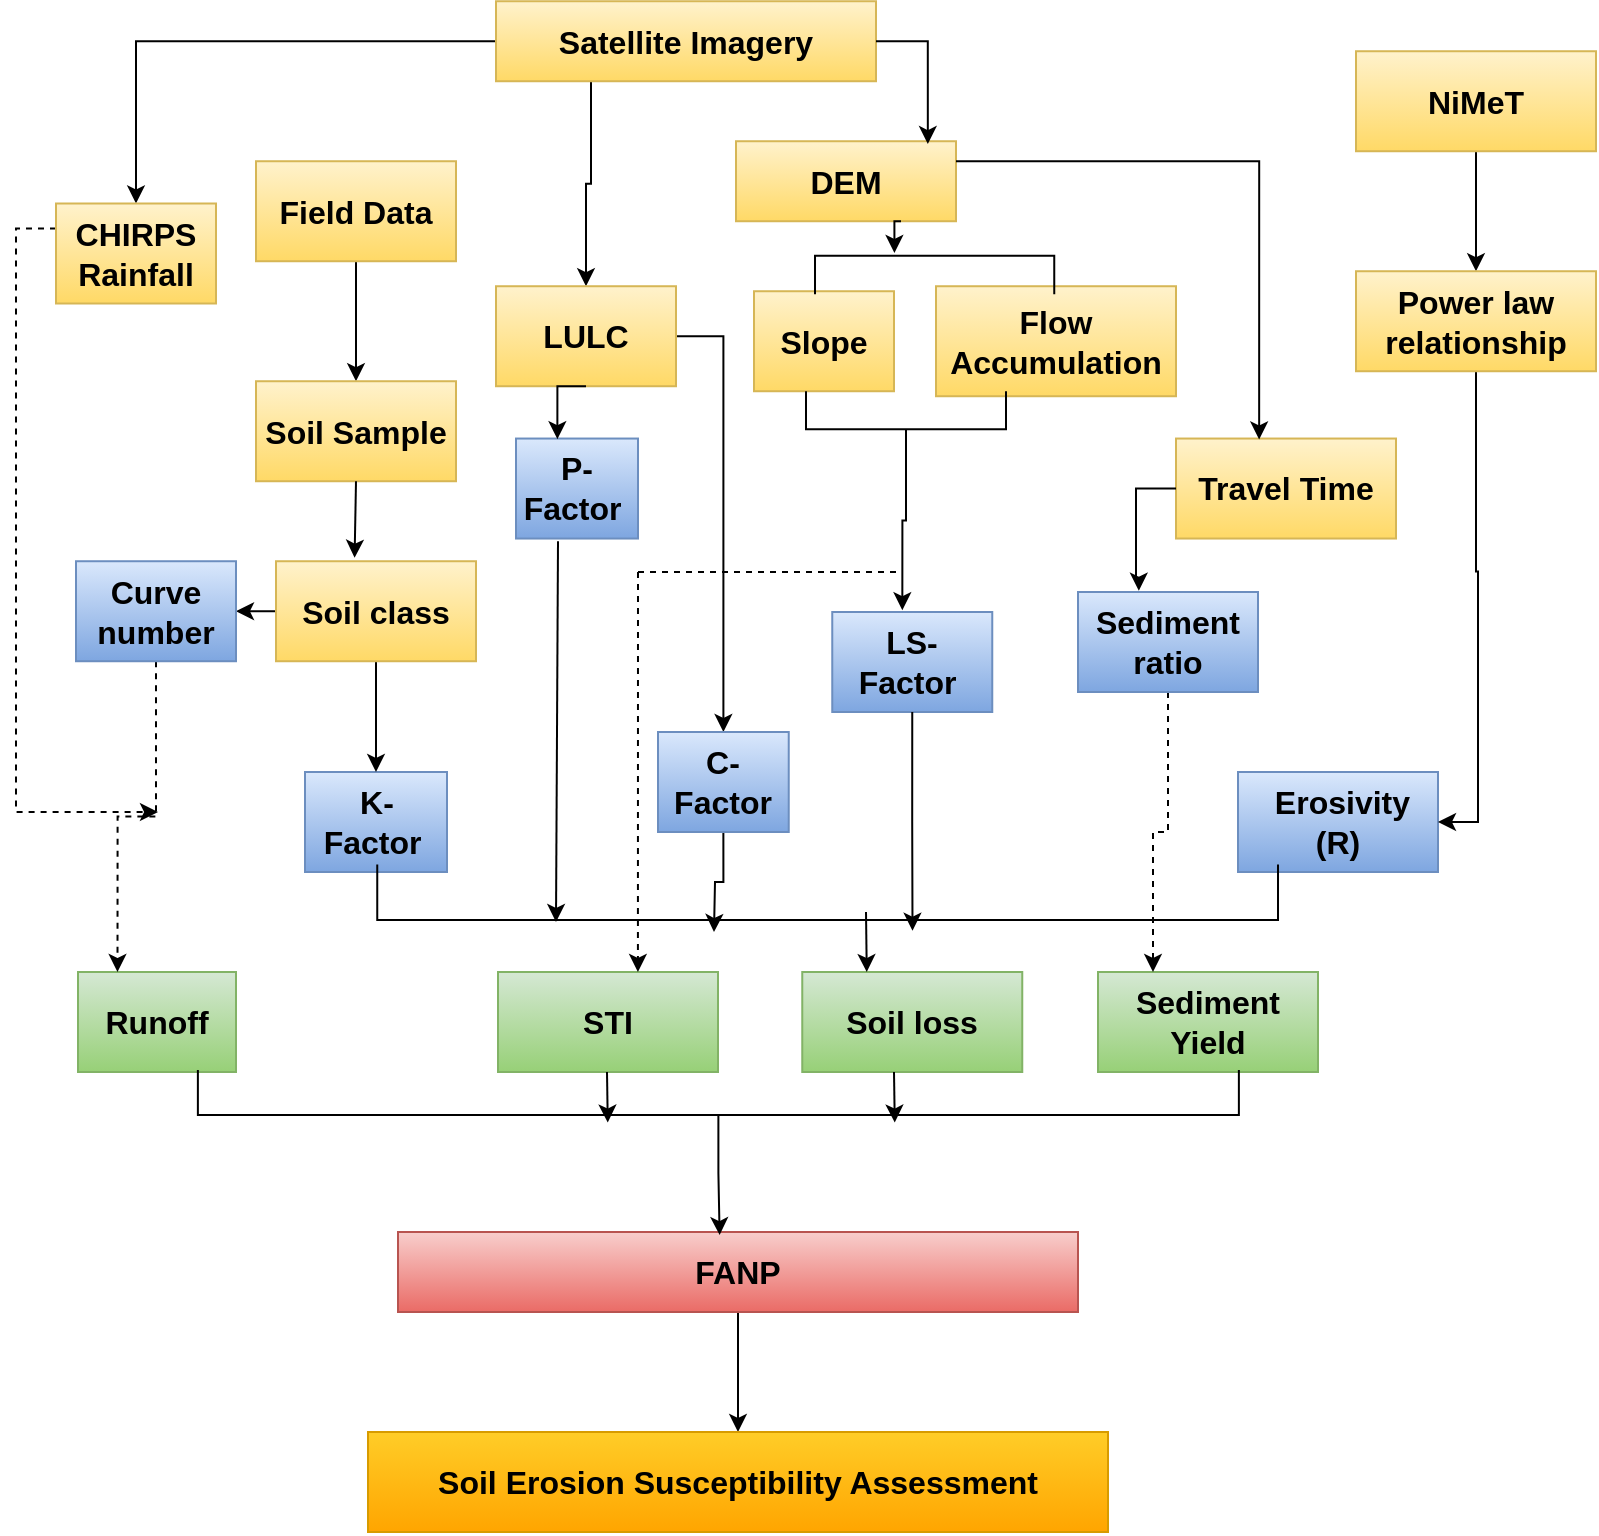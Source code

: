 <mxfile version="24.7.12">
  <diagram name="Page-1" id="inqWLciCbVHI9luaHnti">
    <mxGraphModel dx="1032" dy="501" grid="1" gridSize="10" guides="1" tooltips="1" connect="1" arrows="1" fold="1" page="1" pageScale="1" pageWidth="827" pageHeight="1169" math="0" shadow="0">
      <root>
        <mxCell id="0" />
        <mxCell id="1" parent="0" />
        <mxCell id="StorMDXj1wA3yloI9Yh7-1" value="&lt;b&gt;&lt;font style=&quot;font-size: 16px;&quot;&gt;DEM&lt;/font&gt;&lt;/b&gt;" style="rounded=0;whiteSpace=wrap;html=1;fillColor=#fff2cc;gradientColor=#ffd966;strokeColor=#d6b656;" parent="1" vertex="1">
          <mxGeometry x="379" y="134.62" width="110" height="40" as="geometry" />
        </mxCell>
        <mxCell id="StorMDXj1wA3yloI9Yh7-47" style="edgeStyle=orthogonalEdgeStyle;rounded=0;orthogonalLoop=1;jettySize=auto;html=1;exitX=0;exitY=0.5;exitDx=0;exitDy=0;entryX=0.5;entryY=0;entryDx=0;entryDy=0;" parent="1" source="StorMDXj1wA3yloI9Yh7-5" target="StorMDXj1wA3yloI9Yh7-26" edge="1">
          <mxGeometry relative="1" as="geometry" />
        </mxCell>
        <mxCell id="iPbXwSjjkJ5vw5weCatM-6" style="edgeStyle=orthogonalEdgeStyle;rounded=0;orthogonalLoop=1;jettySize=auto;html=1;exitX=0.25;exitY=1;exitDx=0;exitDy=0;entryX=0.5;entryY=0;entryDx=0;entryDy=0;" parent="1" source="StorMDXj1wA3yloI9Yh7-5" target="StorMDXj1wA3yloI9Yh7-10" edge="1">
          <mxGeometry relative="1" as="geometry" />
        </mxCell>
        <mxCell id="StorMDXj1wA3yloI9Yh7-5" value="&lt;b&gt;&lt;font style=&quot;font-size: 16px;&quot;&gt;Satellite Imagery&lt;/font&gt;&lt;/b&gt;" style="rounded=0;whiteSpace=wrap;html=1;fillColor=#fff2cc;gradientColor=#ffd966;strokeColor=#d6b656;" parent="1" vertex="1">
          <mxGeometry x="259" y="64.62" width="190" height="40" as="geometry" />
        </mxCell>
        <mxCell id="StorMDXj1wA3yloI9Yh7-7" value="&lt;b&gt;&lt;font style=&quot;font-size: 16px;&quot;&gt;Soil loss&lt;/font&gt;&lt;/b&gt;" style="rounded=0;whiteSpace=wrap;html=1;fillColor=#d5e8d4;gradientColor=#97d077;strokeColor=#82b366;" parent="1" vertex="1">
          <mxGeometry x="412.13" y="550" width="110" height="50" as="geometry" />
        </mxCell>
        <mxCell id="StorMDXj1wA3yloI9Yh7-8" value="&lt;b&gt;&lt;font style=&quot;font-size: 16px;&quot;&gt;STI&lt;/font&gt;&lt;/b&gt;" style="rounded=0;whiteSpace=wrap;html=1;fillColor=#d5e8d4;gradientColor=#97d077;strokeColor=#82b366;" parent="1" vertex="1">
          <mxGeometry x="260" y="550" width="110" height="50" as="geometry" />
        </mxCell>
        <mxCell id="StorMDXj1wA3yloI9Yh7-9" value="&lt;b&gt;&lt;font style=&quot;font-size: 16px;&quot;&gt;&amp;nbsp;Erosivity (R)&lt;/font&gt;&lt;/b&gt;" style="rounded=0;whiteSpace=wrap;html=1;fillColor=#dae8fc;gradientColor=#7ea6e0;strokeColor=#6c8ebf;" parent="1" vertex="1">
          <mxGeometry x="630" y="450" width="100" height="50" as="geometry" />
        </mxCell>
        <mxCell id="StorMDXj1wA3yloI9Yh7-60" style="edgeStyle=orthogonalEdgeStyle;rounded=0;orthogonalLoop=1;jettySize=auto;html=1;exitX=1;exitY=0.5;exitDx=0;exitDy=0;" parent="1" source="StorMDXj1wA3yloI9Yh7-10" target="StorMDXj1wA3yloI9Yh7-11" edge="1">
          <mxGeometry relative="1" as="geometry" />
        </mxCell>
        <mxCell id="StorMDXj1wA3yloI9Yh7-10" value="&lt;b&gt;&lt;font style=&quot;font-size: 16px;&quot;&gt;LULC&lt;/font&gt;&lt;/b&gt;" style="rounded=0;whiteSpace=wrap;html=1;fillColor=#fff2cc;gradientColor=#ffd966;strokeColor=#d6b656;" parent="1" vertex="1">
          <mxGeometry x="259" y="207.12" width="90" height="50" as="geometry" />
        </mxCell>
        <mxCell id="StorMDXj1wA3yloI9Yh7-74" style="edgeStyle=orthogonalEdgeStyle;rounded=0;orthogonalLoop=1;jettySize=auto;html=1;exitX=0.5;exitY=1;exitDx=0;exitDy=0;" parent="1" source="StorMDXj1wA3yloI9Yh7-11" edge="1">
          <mxGeometry relative="1" as="geometry">
            <mxPoint x="368" y="530" as="targetPoint" />
          </mxGeometry>
        </mxCell>
        <mxCell id="StorMDXj1wA3yloI9Yh7-11" value="&lt;b&gt;&lt;font style=&quot;font-size: 16px;&quot;&gt;C- Factor&lt;/font&gt;&lt;/b&gt;" style="rounded=0;whiteSpace=wrap;html=1;fillColor=#dae8fc;gradientColor=#7ea6e0;strokeColor=#6c8ebf;" parent="1" vertex="1">
          <mxGeometry x="340" y="430" width="65.37" height="50" as="geometry" />
        </mxCell>
        <mxCell id="StorMDXj1wA3yloI9Yh7-12" value="&lt;span style=&quot;font-size: 16px;&quot;&gt;&lt;b&gt;Runoff&lt;/b&gt;&lt;/span&gt;" style="rounded=0;whiteSpace=wrap;html=1;fillColor=#d5e8d4;gradientColor=#97d077;strokeColor=#82b366;" parent="1" vertex="1">
          <mxGeometry x="50" y="550" width="79" height="50" as="geometry" />
        </mxCell>
        <mxCell id="StorMDXj1wA3yloI9Yh7-13" value="&lt;b&gt;&lt;font style=&quot;font-size: 16px;&quot;&gt;P- Factor&amp;nbsp;&lt;/font&gt;&lt;/b&gt;" style="rounded=0;whiteSpace=wrap;html=1;fillColor=#dae8fc;gradientColor=#7ea6e0;strokeColor=#6c8ebf;" parent="1" vertex="1">
          <mxGeometry x="269" y="283.27" width="61" height="50" as="geometry" />
        </mxCell>
        <mxCell id="StorMDXj1wA3yloI9Yh7-14" value="&lt;span style=&quot;font-size: 16px;&quot;&gt;&lt;b&gt;Sediment Yield&lt;/b&gt;&lt;/span&gt;" style="rounded=0;whiteSpace=wrap;html=1;fillColor=#d5e8d4;gradientColor=#97d077;strokeColor=#82b366;" parent="1" vertex="1">
          <mxGeometry x="560" y="550" width="110" height="50" as="geometry" />
        </mxCell>
        <mxCell id="78wYfS2pvJ-GYZJGg0Yr-1" style="edgeStyle=orthogonalEdgeStyle;rounded=0;orthogonalLoop=1;jettySize=auto;html=1;exitX=0.5;exitY=1;exitDx=0;exitDy=0;entryX=0.5;entryY=0;entryDx=0;entryDy=0;" edge="1" parent="1" source="StorMDXj1wA3yloI9Yh7-15" target="StorMDXj1wA3yloI9Yh7-17">
          <mxGeometry relative="1" as="geometry" />
        </mxCell>
        <mxCell id="StorMDXj1wA3yloI9Yh7-15" value="&lt;b&gt;&lt;font style=&quot;font-size: 16px;&quot;&gt;FANP&lt;/font&gt;&lt;/b&gt;" style="rounded=0;whiteSpace=wrap;html=1;fillColor=#f8cecc;gradientColor=#ea6b66;strokeColor=#b85450;" parent="1" vertex="1">
          <mxGeometry x="210" y="680" width="340" height="40" as="geometry" />
        </mxCell>
        <mxCell id="StorMDXj1wA3yloI9Yh7-17" value="&lt;b&gt;&lt;font style=&quot;font-size: 16px;&quot;&gt;Soil Erosion Susceptibility Assessment&lt;/font&gt;&lt;/b&gt;" style="rounded=0;whiteSpace=wrap;html=1;fillColor=#ffcd28;strokeColor=#d79b00;gradientColor=#ffa500;" parent="1" vertex="1">
          <mxGeometry x="195" y="780" width="370" height="50" as="geometry" />
        </mxCell>
        <mxCell id="StorMDXj1wA3yloI9Yh7-18" value="&lt;b&gt;&lt;font style=&quot;font-size: 16px;&quot;&gt;K- Factor&amp;nbsp;&lt;/font&gt;&lt;/b&gt;" style="rounded=0;whiteSpace=wrap;html=1;fillColor=#dae8fc;gradientColor=#7ea6e0;strokeColor=#6c8ebf;" parent="1" vertex="1">
          <mxGeometry x="163.5" y="450" width="71" height="50" as="geometry" />
        </mxCell>
        <mxCell id="StorMDXj1wA3yloI9Yh7-19" value="&lt;b&gt;&lt;font style=&quot;font-size: 16px;&quot;&gt;LS- Factor&amp;nbsp;&lt;/font&gt;&lt;/b&gt;" style="rounded=0;whiteSpace=wrap;html=1;fillColor=#dae8fc;gradientColor=#7ea6e0;strokeColor=#6c8ebf;" parent="1" vertex="1">
          <mxGeometry x="427.13" y="370" width="80" height="50" as="geometry" />
        </mxCell>
        <mxCell id="StorMDXj1wA3yloI9Yh7-20" value="&lt;b&gt;&lt;font style=&quot;font-size: 16px;&quot;&gt;Slope&lt;/font&gt;&lt;/b&gt;" style="rounded=0;whiteSpace=wrap;html=1;fillColor=#fff2cc;gradientColor=#ffd966;strokeColor=#d6b656;" parent="1" vertex="1">
          <mxGeometry x="388" y="209.62" width="70" height="50" as="geometry" />
        </mxCell>
        <mxCell id="StorMDXj1wA3yloI9Yh7-21" value="&lt;b&gt;&lt;font style=&quot;font-size: 16px;&quot;&gt;Flow Accumulation&lt;/font&gt;&lt;/b&gt;" style="rounded=0;whiteSpace=wrap;html=1;fillColor=#fff2cc;gradientColor=#ffd966;strokeColor=#d6b656;" parent="1" vertex="1">
          <mxGeometry x="479" y="207.12" width="120" height="55" as="geometry" />
        </mxCell>
        <mxCell id="StorMDXj1wA3yloI9Yh7-45" style="edgeStyle=orthogonalEdgeStyle;rounded=0;orthogonalLoop=1;jettySize=auto;html=1;exitX=0.5;exitY=1;exitDx=0;exitDy=0;entryX=0.5;entryY=0;entryDx=0;entryDy=0;" parent="1" source="StorMDXj1wA3yloI9Yh7-23" target="StorMDXj1wA3yloI9Yh7-24" edge="1">
          <mxGeometry relative="1" as="geometry" />
        </mxCell>
        <mxCell id="StorMDXj1wA3yloI9Yh7-23" value="&lt;b&gt;&lt;font style=&quot;font-size: 16px;&quot;&gt;NiMeT&lt;/font&gt;&lt;/b&gt;" style="rounded=0;whiteSpace=wrap;html=1;fillColor=#fff2cc;gradientColor=#ffd966;strokeColor=#d6b656;" parent="1" vertex="1">
          <mxGeometry x="689" y="89.62" width="120" height="50" as="geometry" />
        </mxCell>
        <mxCell id="StorMDXj1wA3yloI9Yh7-86" style="edgeStyle=orthogonalEdgeStyle;rounded=0;orthogonalLoop=1;jettySize=auto;html=1;exitX=0.5;exitY=1;exitDx=0;exitDy=0;entryX=1;entryY=0.5;entryDx=0;entryDy=0;" parent="1" source="StorMDXj1wA3yloI9Yh7-24" target="StorMDXj1wA3yloI9Yh7-9" edge="1">
          <mxGeometry relative="1" as="geometry" />
        </mxCell>
        <mxCell id="StorMDXj1wA3yloI9Yh7-24" value="&lt;b&gt;&lt;font style=&quot;font-size: 16px;&quot;&gt;Power law relationship&lt;/font&gt;&lt;/b&gt;" style="rounded=0;whiteSpace=wrap;html=1;fillColor=#fff2cc;gradientColor=#ffd966;strokeColor=#d6b656;" parent="1" vertex="1">
          <mxGeometry x="689" y="199.62" width="120" height="50" as="geometry" />
        </mxCell>
        <mxCell id="StorMDXj1wA3yloI9Yh7-48" style="edgeStyle=orthogonalEdgeStyle;rounded=0;orthogonalLoop=1;jettySize=auto;html=1;exitX=0.5;exitY=1;exitDx=0;exitDy=0;entryX=0.5;entryY=0;entryDx=0;entryDy=0;" parent="1" source="StorMDXj1wA3yloI9Yh7-25" target="StorMDXj1wA3yloI9Yh7-27" edge="1">
          <mxGeometry relative="1" as="geometry" />
        </mxCell>
        <mxCell id="StorMDXj1wA3yloI9Yh7-25" value="&lt;b&gt;&lt;font style=&quot;font-size: 16px;&quot;&gt;Field Data&lt;/font&gt;&lt;/b&gt;" style="rounded=0;whiteSpace=wrap;html=1;fillColor=#fff2cc;gradientColor=#ffd966;strokeColor=#d6b656;" parent="1" vertex="1">
          <mxGeometry x="139" y="144.62" width="100" height="50" as="geometry" />
        </mxCell>
        <mxCell id="StorMDXj1wA3yloI9Yh7-72" style="edgeStyle=orthogonalEdgeStyle;rounded=0;orthogonalLoop=1;jettySize=auto;html=1;exitX=0;exitY=0.25;exitDx=0;exitDy=0;dashed=1;" parent="1" source="StorMDXj1wA3yloI9Yh7-26" edge="1">
          <mxGeometry relative="1" as="geometry">
            <mxPoint x="90" y="470" as="targetPoint" />
            <Array as="points">
              <mxPoint x="19" y="178" />
              <mxPoint x="19" y="470" />
            </Array>
          </mxGeometry>
        </mxCell>
        <mxCell id="StorMDXj1wA3yloI9Yh7-26" value="&lt;b&gt;&lt;font style=&quot;font-size: 16px;&quot;&gt;CHIRPS Rainfall&lt;/font&gt;&lt;/b&gt;" style="rounded=0;whiteSpace=wrap;html=1;fillColor=#fff2cc;gradientColor=#ffd966;strokeColor=#d6b656;" parent="1" vertex="1">
          <mxGeometry x="39" y="165.75" width="80" height="50" as="geometry" />
        </mxCell>
        <mxCell id="StorMDXj1wA3yloI9Yh7-27" value="&lt;b&gt;&lt;font style=&quot;font-size: 16px;&quot;&gt;Soil Sample&lt;/font&gt;&lt;/b&gt;" style="rounded=0;whiteSpace=wrap;html=1;fillColor=#fff2cc;gradientColor=#ffd966;strokeColor=#d6b656;" parent="1" vertex="1">
          <mxGeometry x="139" y="254.62" width="100" height="50" as="geometry" />
        </mxCell>
        <mxCell id="StorMDXj1wA3yloI9Yh7-50" style="edgeStyle=orthogonalEdgeStyle;rounded=0;orthogonalLoop=1;jettySize=auto;html=1;exitX=0;exitY=0.5;exitDx=0;exitDy=0;entryX=1;entryY=0.5;entryDx=0;entryDy=0;" parent="1" source="StorMDXj1wA3yloI9Yh7-28" target="StorMDXj1wA3yloI9Yh7-29" edge="1">
          <mxGeometry relative="1" as="geometry" />
        </mxCell>
        <mxCell id="StorMDXj1wA3yloI9Yh7-89" style="edgeStyle=orthogonalEdgeStyle;rounded=0;orthogonalLoop=1;jettySize=auto;html=1;exitX=0.5;exitY=1;exitDx=0;exitDy=0;entryX=0.5;entryY=0;entryDx=0;entryDy=0;" parent="1" source="StorMDXj1wA3yloI9Yh7-28" target="StorMDXj1wA3yloI9Yh7-18" edge="1">
          <mxGeometry relative="1" as="geometry" />
        </mxCell>
        <mxCell id="StorMDXj1wA3yloI9Yh7-28" value="&lt;b&gt;&lt;font style=&quot;font-size: 16px;&quot;&gt;Soil class&lt;/font&gt;&lt;/b&gt;" style="rounded=0;whiteSpace=wrap;html=1;fillColor=#fff2cc;gradientColor=#ffd966;strokeColor=#d6b656;" parent="1" vertex="1">
          <mxGeometry x="149" y="344.62" width="100" height="50" as="geometry" />
        </mxCell>
        <mxCell id="StorMDXj1wA3yloI9Yh7-71" style="edgeStyle=orthogonalEdgeStyle;rounded=0;orthogonalLoop=1;jettySize=auto;html=1;exitX=0.5;exitY=1;exitDx=0;exitDy=0;entryX=0.25;entryY=0;entryDx=0;entryDy=0;dashed=1;" parent="1" source="StorMDXj1wA3yloI9Yh7-29" target="StorMDXj1wA3yloI9Yh7-12" edge="1">
          <mxGeometry relative="1" as="geometry" />
        </mxCell>
        <mxCell id="StorMDXj1wA3yloI9Yh7-29" value="&lt;b&gt;&lt;font style=&quot;font-size: 16px;&quot;&gt;Curve number&lt;/font&gt;&lt;/b&gt;" style="rounded=0;whiteSpace=wrap;html=1;fillColor=#dae8fc;gradientColor=#7ea6e0;strokeColor=#6c8ebf;" parent="1" vertex="1">
          <mxGeometry x="49" y="344.62" width="80" height="50" as="geometry" />
        </mxCell>
        <mxCell id="StorMDXj1wA3yloI9Yh7-30" value="&lt;b&gt;&lt;font style=&quot;font-size: 16px;&quot;&gt;Travel Time&lt;/font&gt;&lt;/b&gt;" style="rounded=0;whiteSpace=wrap;html=1;fillColor=#fff2cc;gradientColor=#ffd966;strokeColor=#d6b656;" parent="1" vertex="1">
          <mxGeometry x="599" y="283.27" width="110" height="50" as="geometry" />
        </mxCell>
        <mxCell id="StorMDXj1wA3yloI9Yh7-49" style="edgeStyle=orthogonalEdgeStyle;rounded=0;orthogonalLoop=1;jettySize=auto;html=1;exitX=0.5;exitY=1;exitDx=0;exitDy=0;entryX=0.393;entryY=-0.035;entryDx=0;entryDy=0;entryPerimeter=0;" parent="1" source="StorMDXj1wA3yloI9Yh7-27" target="StorMDXj1wA3yloI9Yh7-28" edge="1">
          <mxGeometry relative="1" as="geometry" />
        </mxCell>
        <mxCell id="StorMDXj1wA3yloI9Yh7-54" style="edgeStyle=orthogonalEdgeStyle;rounded=0;orthogonalLoop=1;jettySize=auto;html=1;exitX=1;exitY=0.25;exitDx=0;exitDy=0;entryX=0.378;entryY=0.009;entryDx=0;entryDy=0;entryPerimeter=0;" parent="1" source="StorMDXj1wA3yloI9Yh7-1" target="StorMDXj1wA3yloI9Yh7-30" edge="1">
          <mxGeometry relative="1" as="geometry" />
        </mxCell>
        <mxCell id="StorMDXj1wA3yloI9Yh7-56" style="edgeStyle=orthogonalEdgeStyle;rounded=0;orthogonalLoop=1;jettySize=auto;html=1;exitX=0.5;exitY=1;exitDx=0;exitDy=0;entryX=0.339;entryY=0.006;entryDx=0;entryDy=0;entryPerimeter=0;" parent="1" source="StorMDXj1wA3yloI9Yh7-10" target="StorMDXj1wA3yloI9Yh7-13" edge="1">
          <mxGeometry relative="1" as="geometry" />
        </mxCell>
        <mxCell id="StorMDXj1wA3yloI9Yh7-57" value="" style="strokeWidth=1;html=1;shape=mxgraph.flowchart.annotation_1;align=left;pointerEvents=1;rotation=-90;" parent="1" vertex="1">
          <mxGeometry x="454.5" y="219.12" width="19" height="100" as="geometry" />
        </mxCell>
        <mxCell id="StorMDXj1wA3yloI9Yh7-59" style="edgeStyle=orthogonalEdgeStyle;rounded=0;orthogonalLoop=1;jettySize=auto;html=1;exitX=0;exitY=0.5;exitDx=0;exitDy=0;exitPerimeter=0;entryX=0.438;entryY=-0.018;entryDx=0;entryDy=0;entryPerimeter=0;" parent="1" source="StorMDXj1wA3yloI9Yh7-57" target="StorMDXj1wA3yloI9Yh7-19" edge="1">
          <mxGeometry relative="1" as="geometry" />
        </mxCell>
        <mxCell id="StorMDXj1wA3yloI9Yh7-62" value="" style="endArrow=classic;html=1;rounded=0;" parent="1" edge="1">
          <mxGeometry width="50" height="50" relative="1" as="geometry">
            <mxPoint x="290" y="334.62" as="sourcePoint" />
            <mxPoint x="289" y="525" as="targetPoint" />
          </mxGeometry>
        </mxCell>
        <mxCell id="StorMDXj1wA3yloI9Yh7-65" style="edgeStyle=orthogonalEdgeStyle;rounded=0;orthogonalLoop=1;jettySize=auto;html=1;exitX=0.5;exitY=1;exitDx=0;exitDy=0;entryX=0.395;entryY=0.614;entryDx=0;entryDy=0;entryPerimeter=0;" parent="1" source="StorMDXj1wA3yloI9Yh7-19" edge="1">
          <mxGeometry relative="1" as="geometry">
            <mxPoint x="467.257" y="529.34" as="targetPoint" />
          </mxGeometry>
        </mxCell>
        <mxCell id="StorMDXj1wA3yloI9Yh7-76" style="edgeStyle=orthogonalEdgeStyle;rounded=0;orthogonalLoop=1;jettySize=auto;html=1;exitX=0.5;exitY=1;exitDx=0;exitDy=0;entryX=0.25;entryY=0;entryDx=0;entryDy=0;dashed=1;" parent="1" source="StorMDXj1wA3yloI9Yh7-69" target="StorMDXj1wA3yloI9Yh7-14" edge="1">
          <mxGeometry relative="1" as="geometry" />
        </mxCell>
        <mxCell id="StorMDXj1wA3yloI9Yh7-69" value="&lt;b&gt;&lt;font style=&quot;font-size: 16px;&quot;&gt;Sediment ratio&lt;/font&gt;&lt;/b&gt;" style="rounded=0;whiteSpace=wrap;html=1;fillColor=#dae8fc;gradientColor=#7ea6e0;strokeColor=#6c8ebf;" parent="1" vertex="1">
          <mxGeometry x="550" y="360" width="90" height="50" as="geometry" />
        </mxCell>
        <mxCell id="StorMDXj1wA3yloI9Yh7-73" value="" style="strokeWidth=1;html=1;shape=mxgraph.flowchart.annotation_1;align=left;pointerEvents=1;rotation=-90;" parent="1" vertex="1">
          <mxGeometry x="410.94" y="284.94" width="27.75" height="450.38" as="geometry" />
        </mxCell>
        <mxCell id="StorMDXj1wA3yloI9Yh7-77" value="" style="endArrow=none;html=1;rounded=0;dashed=1;" parent="1" edge="1">
          <mxGeometry width="50" height="50" relative="1" as="geometry">
            <mxPoint x="330" y="350" as="sourcePoint" />
            <mxPoint x="460" y="350" as="targetPoint" />
          </mxGeometry>
        </mxCell>
        <mxCell id="StorMDXj1wA3yloI9Yh7-78" value="" style="endArrow=classic;html=1;rounded=0;entryX=0.636;entryY=0;entryDx=0;entryDy=0;entryPerimeter=0;dashed=1;" parent="1" target="StorMDXj1wA3yloI9Yh7-8" edge="1">
          <mxGeometry width="50" height="50" relative="1" as="geometry">
            <mxPoint x="330" y="350" as="sourcePoint" />
            <mxPoint x="330" y="400" as="targetPoint" />
          </mxGeometry>
        </mxCell>
        <mxCell id="StorMDXj1wA3yloI9Yh7-80" value="" style="endArrow=classic;html=1;rounded=0;" parent="1" edge="1">
          <mxGeometry width="50" height="50" relative="1" as="geometry">
            <mxPoint x="444" y="520" as="sourcePoint" />
            <mxPoint x="444.38" y="550" as="targetPoint" />
          </mxGeometry>
        </mxCell>
        <mxCell id="StorMDXj1wA3yloI9Yh7-82" value="" style="strokeWidth=1;html=1;shape=mxgraph.flowchart.annotation_1;align=left;pointerEvents=1;rotation=-90;" parent="1" vertex="1">
          <mxGeometry x="359" y="350" width="22.38" height="520.5" as="geometry" />
        </mxCell>
        <mxCell id="StorMDXj1wA3yloI9Yh7-83" value="" style="endArrow=classic;html=1;rounded=0;" parent="1" edge="1">
          <mxGeometry width="50" height="50" relative="1" as="geometry">
            <mxPoint x="458" y="600" as="sourcePoint" />
            <mxPoint x="458.38" y="625.25" as="targetPoint" />
          </mxGeometry>
        </mxCell>
        <mxCell id="StorMDXj1wA3yloI9Yh7-84" value="" style="endArrow=classic;html=1;rounded=0;" parent="1" edge="1">
          <mxGeometry width="50" height="50" relative="1" as="geometry">
            <mxPoint x="314.5" y="600" as="sourcePoint" />
            <mxPoint x="314.88" y="625.25" as="targetPoint" />
          </mxGeometry>
        </mxCell>
        <mxCell id="StorMDXj1wA3yloI9Yh7-85" style="edgeStyle=orthogonalEdgeStyle;rounded=0;orthogonalLoop=1;jettySize=auto;html=1;exitX=0;exitY=0.5;exitDx=0;exitDy=0;exitPerimeter=0;entryX=0.473;entryY=0.039;entryDx=0;entryDy=0;entryPerimeter=0;" parent="1" source="StorMDXj1wA3yloI9Yh7-82" target="StorMDXj1wA3yloI9Yh7-15" edge="1">
          <mxGeometry relative="1" as="geometry" />
        </mxCell>
        <mxCell id="StorMDXj1wA3yloI9Yh7-100" style="edgeStyle=orthogonalEdgeStyle;rounded=0;orthogonalLoop=1;jettySize=auto;html=1;exitX=0;exitY=0.5;exitDx=0;exitDy=0;entryX=0.338;entryY=-0.013;entryDx=0;entryDy=0;entryPerimeter=0;" parent="1" source="StorMDXj1wA3yloI9Yh7-30" target="StorMDXj1wA3yloI9Yh7-69" edge="1">
          <mxGeometry relative="1" as="geometry" />
        </mxCell>
        <mxCell id="StorMDXj1wA3yloI9Yh7-105" style="edgeStyle=orthogonalEdgeStyle;rounded=0;orthogonalLoop=1;jettySize=auto;html=1;exitX=1;exitY=0.5;exitDx=0;exitDy=0;entryX=0.872;entryY=0.035;entryDx=0;entryDy=0;entryPerimeter=0;" parent="1" source="StorMDXj1wA3yloI9Yh7-5" target="StorMDXj1wA3yloI9Yh7-1" edge="1">
          <mxGeometry relative="1" as="geometry" />
        </mxCell>
        <mxCell id="iPbXwSjjkJ5vw5weCatM-1" value="" style="strokeWidth=1;html=1;shape=mxgraph.flowchart.annotation_1;align=left;pointerEvents=1;rotation=90;" parent="1" vertex="1">
          <mxGeometry x="468.66" y="141.66" width="19.31" height="119.62" as="geometry" />
        </mxCell>
        <mxCell id="iPbXwSjjkJ5vw5weCatM-5" style="edgeStyle=orthogonalEdgeStyle;rounded=0;orthogonalLoop=1;jettySize=auto;html=1;exitX=0.75;exitY=1;exitDx=0;exitDy=0;entryX=-0.07;entryY=0.668;entryDx=0;entryDy=0;entryPerimeter=0;" parent="1" source="StorMDXj1wA3yloI9Yh7-1" target="iPbXwSjjkJ5vw5weCatM-1" edge="1">
          <mxGeometry relative="1" as="geometry" />
        </mxCell>
      </root>
    </mxGraphModel>
  </diagram>
</mxfile>

